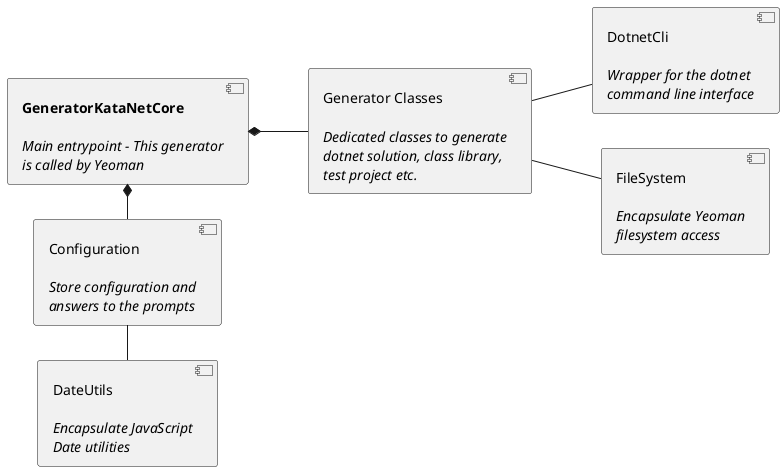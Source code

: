 @startuml
left to right direction

skinparam monochrome true
skinparam ComponentStyle uml2

[**GeneratorKataNetCore**\n\n//Main entrypoint - This generator//\n//is called by Yeoman//] as gen
[Configuration\n\n//Store configuration and//\n//answers to the prompts//] as config

[Generator Classes\n\n//Dedicated classes to generate//\n//dotnet solution, class library,//\n//test project etc.//] as genclasses

[DotnetCli\n\n//Wrapper for the dotnet//\n//command line interface//] as dotnet
[FileSystem\n\n//Encapsulate Yeoman//\n//filesystem access//] as fs
[DateUtils\n\n//Encapsulate JavaScript//\n//Date utilities//] as date

gen *- config
gen *-- genclasses

genclasses -- fs
config -right- date

genclasses -- dotnet
@enduml
